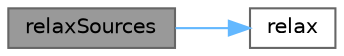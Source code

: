 digraph "relaxSources"
{
 // LATEX_PDF_SIZE
  bgcolor="transparent";
  edge [fontname=Helvetica,fontsize=10,labelfontname=Helvetica,labelfontsize=10];
  node [fontname=Helvetica,fontsize=10,shape=box,height=0.2,width=0.4];
  rankdir="LR";
  Node1 [id="Node000001",label="relaxSources",height=0.2,width=0.4,color="gray40", fillcolor="grey60", style="filled", fontcolor="black",tooltip=" "];
  Node1 -> Node2 [id="edge1_Node000001_Node000002",color="steelblue1",style="solid",tooltip=" "];
  Node2 [id="Node000002",label="relax",height=0.2,width=0.4,color="grey40", fillcolor="white", style="filled",URL="$combustion_2fireFoam_2UEqn_8H.html#ae7e2b1e87cf8932eba1e615fb13c3a2c",tooltip=" "];
}

